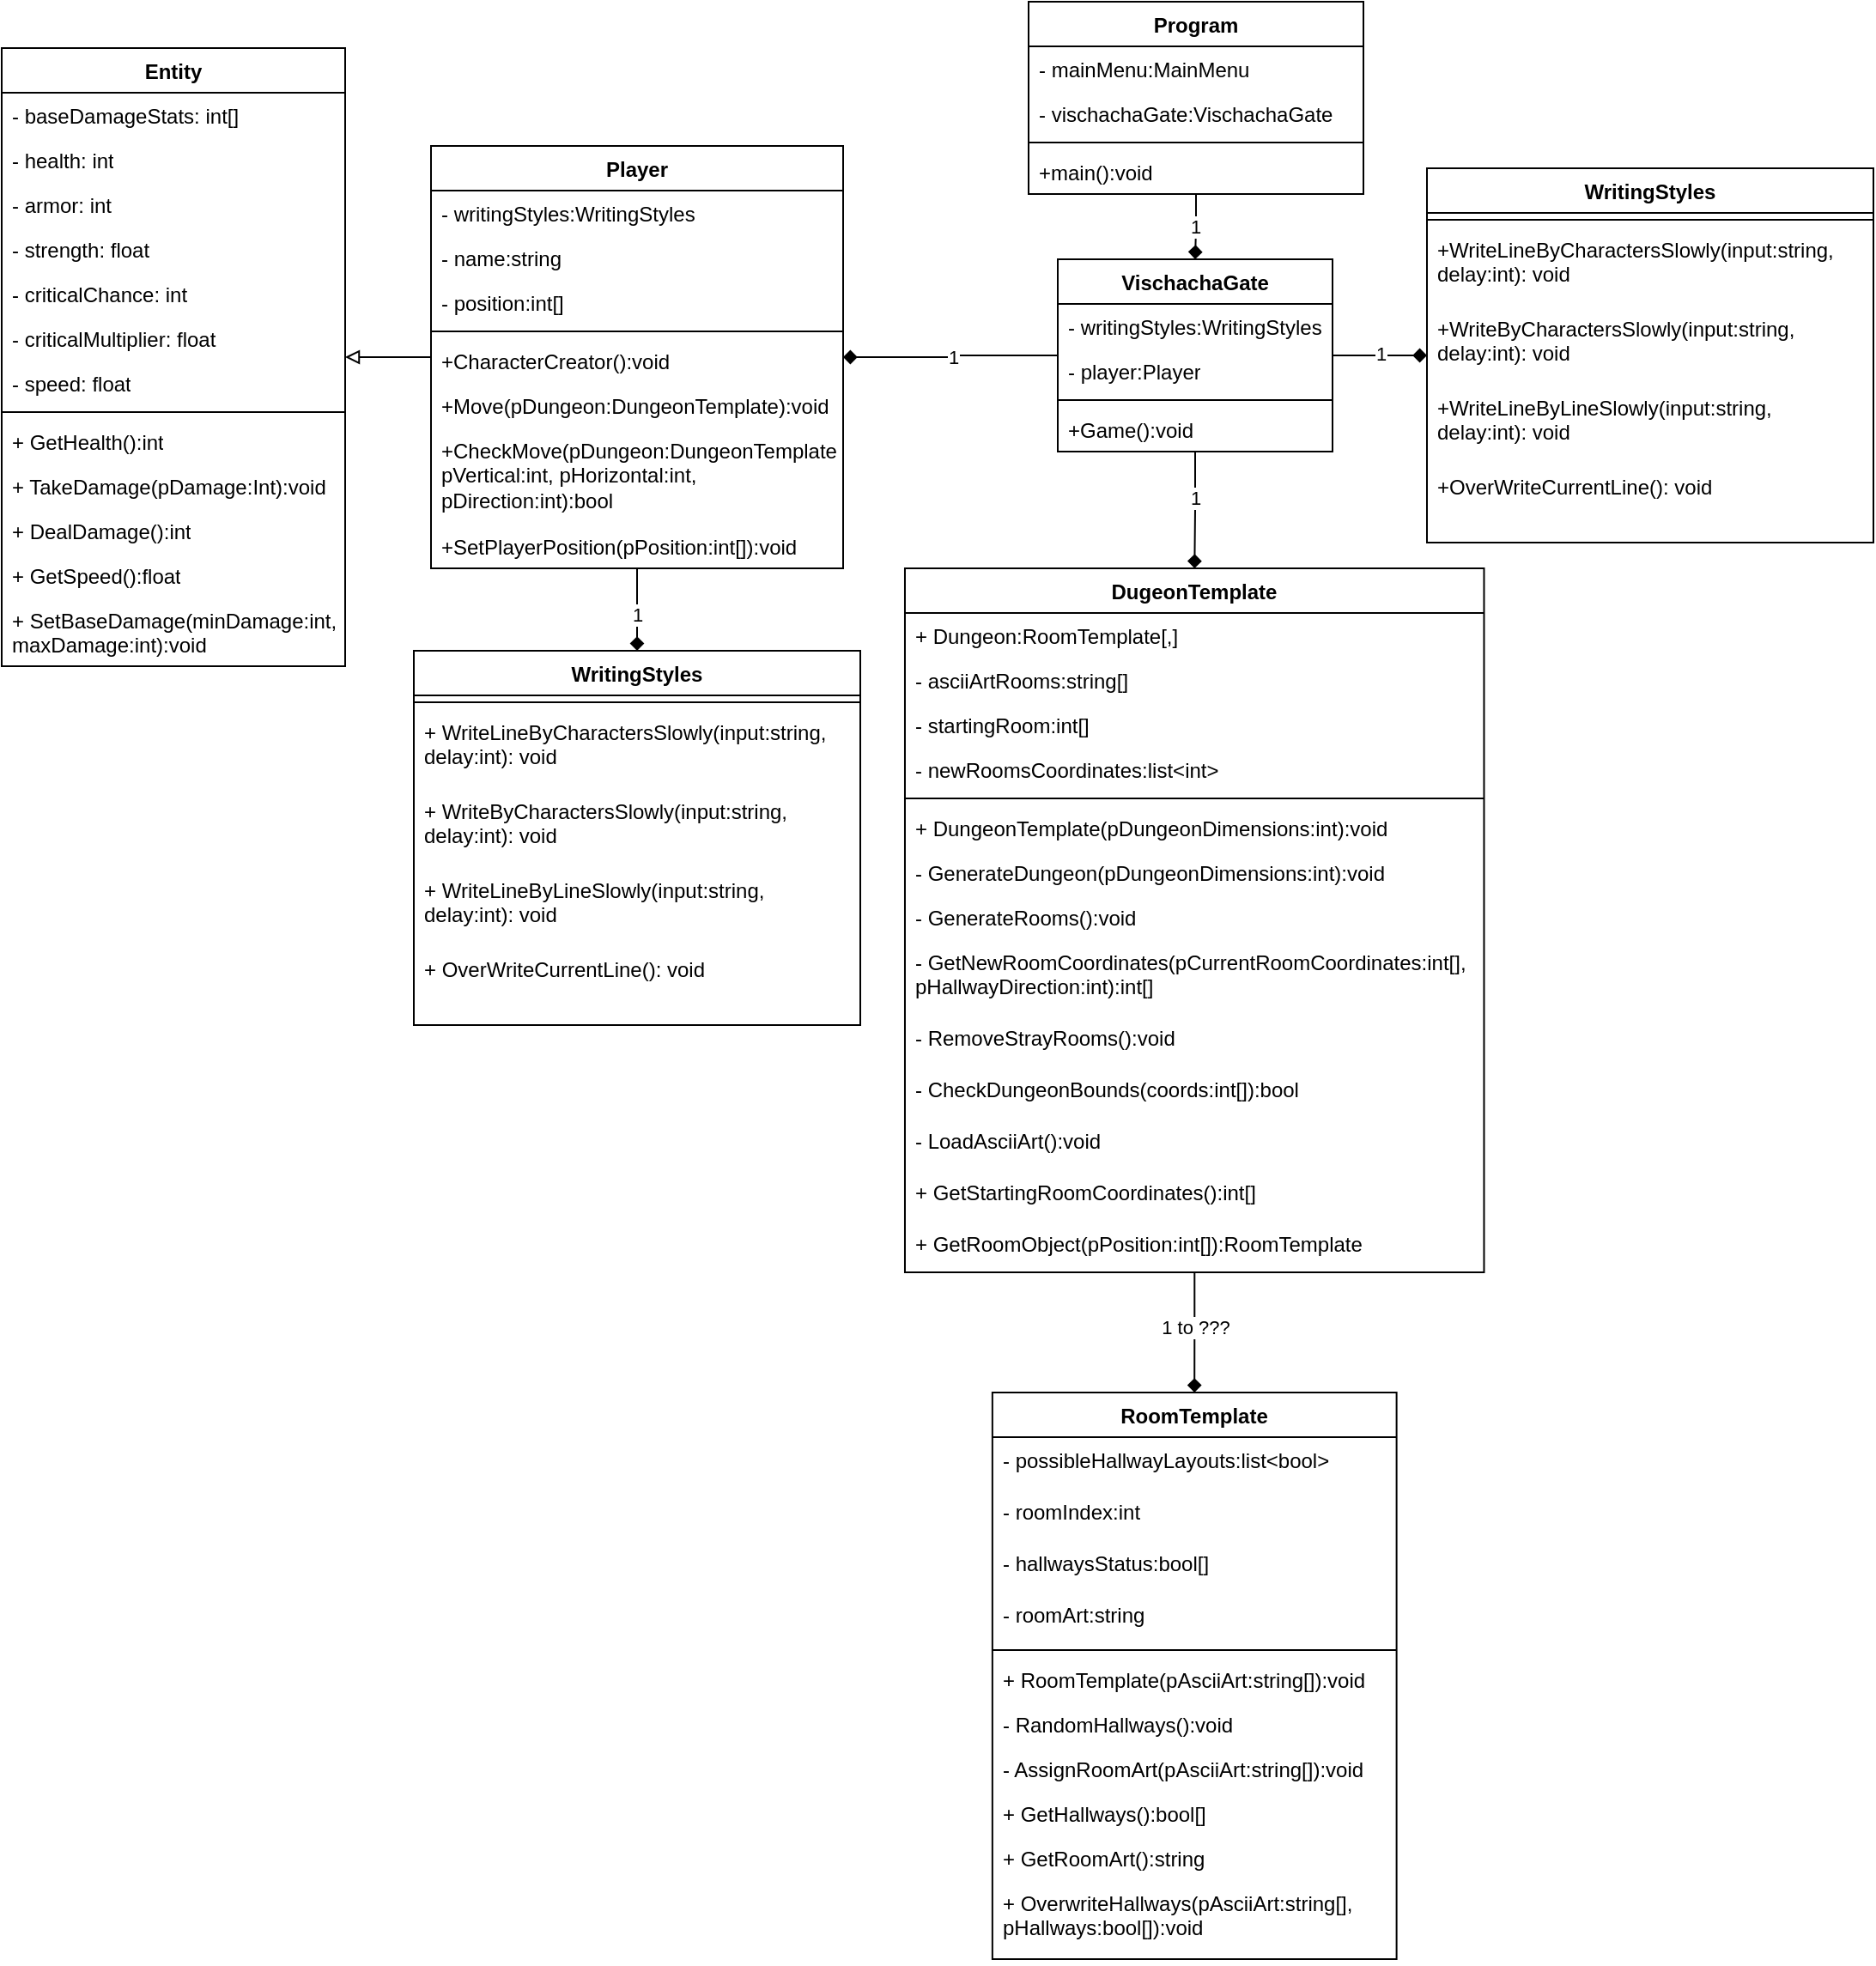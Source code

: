 <mxfile version="22.1.9" type="device">
  <diagram name="Page-1" id="XBhuLVPkiCLqykK0JGEc">
    <mxGraphModel dx="2490" dy="989" grid="1" gridSize="10" guides="1" tooltips="1" connect="1" arrows="1" fold="1" page="1" pageScale="1" pageWidth="850" pageHeight="1100" math="0" shadow="0">
      <root>
        <mxCell id="0" />
        <mxCell id="1" parent="0" />
        <mxCell id="n5b-xTBhh1zAcUzJQxiJ-12" style="edgeStyle=orthogonalEdgeStyle;rounded=0;orthogonalLoop=1;jettySize=auto;html=1;endArrow=diamond;endFill=1;" edge="1" parent="1" source="n5b-xTBhh1zAcUzJQxiJ-1" target="n5b-xTBhh1zAcUzJQxiJ-7">
          <mxGeometry relative="1" as="geometry" />
        </mxCell>
        <mxCell id="n5b-xTBhh1zAcUzJQxiJ-13" value="1" style="edgeLabel;html=1;align=center;verticalAlign=middle;resizable=0;points=[];" vertex="1" connectable="0" parent="n5b-xTBhh1zAcUzJQxiJ-12">
          <mxGeometry x="-0.124" y="-2" relative="1" as="geometry">
            <mxPoint x="1" y="2" as="offset" />
          </mxGeometry>
        </mxCell>
        <mxCell id="n5b-xTBhh1zAcUzJQxiJ-1" value="Program" style="swimlane;fontStyle=1;align=center;verticalAlign=top;childLayout=stackLayout;horizontal=1;startSize=26;horizontalStack=0;resizeParent=1;resizeParentMax=0;resizeLast=0;collapsible=1;marginBottom=0;whiteSpace=wrap;html=1;" vertex="1" parent="1">
          <mxGeometry x="328" y="70" width="195" height="112" as="geometry" />
        </mxCell>
        <mxCell id="n5b-xTBhh1zAcUzJQxiJ-2" value="- mainMenu:MainMenu" style="text;strokeColor=none;fillColor=none;align=left;verticalAlign=top;spacingLeft=4;spacingRight=4;overflow=hidden;rotatable=0;points=[[0,0.5],[1,0.5]];portConstraint=eastwest;whiteSpace=wrap;html=1;" vertex="1" parent="n5b-xTBhh1zAcUzJQxiJ-1">
          <mxGeometry y="26" width="195" height="26" as="geometry" />
        </mxCell>
        <mxCell id="n5b-xTBhh1zAcUzJQxiJ-5" value="- vischachaGate:VischachaGate" style="text;strokeColor=none;fillColor=none;align=left;verticalAlign=top;spacingLeft=4;spacingRight=4;overflow=hidden;rotatable=0;points=[[0,0.5],[1,0.5]];portConstraint=eastwest;whiteSpace=wrap;html=1;" vertex="1" parent="n5b-xTBhh1zAcUzJQxiJ-1">
          <mxGeometry y="52" width="195" height="26" as="geometry" />
        </mxCell>
        <mxCell id="n5b-xTBhh1zAcUzJQxiJ-3" value="" style="line;strokeWidth=1;fillColor=none;align=left;verticalAlign=middle;spacingTop=-1;spacingLeft=3;spacingRight=3;rotatable=0;labelPosition=right;points=[];portConstraint=eastwest;strokeColor=inherit;" vertex="1" parent="n5b-xTBhh1zAcUzJQxiJ-1">
          <mxGeometry y="78" width="195" height="8" as="geometry" />
        </mxCell>
        <mxCell id="n5b-xTBhh1zAcUzJQxiJ-6" value="+main():void" style="text;strokeColor=none;fillColor=none;align=left;verticalAlign=top;spacingLeft=4;spacingRight=4;overflow=hidden;rotatable=0;points=[[0,0.5],[1,0.5]];portConstraint=eastwest;whiteSpace=wrap;html=1;" vertex="1" parent="n5b-xTBhh1zAcUzJQxiJ-1">
          <mxGeometry y="86" width="195" height="26" as="geometry" />
        </mxCell>
        <mxCell id="n5b-xTBhh1zAcUzJQxiJ-21" style="edgeStyle=orthogonalEdgeStyle;rounded=0;orthogonalLoop=1;jettySize=auto;html=1;endArrow=diamond;endFill=1;" edge="1" parent="1" source="n5b-xTBhh1zAcUzJQxiJ-7" target="n5b-xTBhh1zAcUzJQxiJ-14">
          <mxGeometry relative="1" as="geometry" />
        </mxCell>
        <mxCell id="n5b-xTBhh1zAcUzJQxiJ-26" value="1" style="edgeLabel;html=1;align=center;verticalAlign=middle;resizable=0;points=[];" vertex="1" connectable="0" parent="n5b-xTBhh1zAcUzJQxiJ-21">
          <mxGeometry x="-0.009" y="1" relative="1" as="geometry">
            <mxPoint as="offset" />
          </mxGeometry>
        </mxCell>
        <mxCell id="n5b-xTBhh1zAcUzJQxiJ-42" style="edgeStyle=orthogonalEdgeStyle;rounded=0;orthogonalLoop=1;jettySize=auto;html=1;endArrow=diamond;endFill=1;" edge="1" parent="1" source="n5b-xTBhh1zAcUzJQxiJ-7" target="n5b-xTBhh1zAcUzJQxiJ-35">
          <mxGeometry relative="1" as="geometry" />
        </mxCell>
        <mxCell id="n5b-xTBhh1zAcUzJQxiJ-61" value="1" style="edgeLabel;html=1;align=center;verticalAlign=middle;resizable=0;points=[];" vertex="1" connectable="0" parent="n5b-xTBhh1zAcUzJQxiJ-42">
          <mxGeometry x="0.003" y="1" relative="1" as="geometry">
            <mxPoint as="offset" />
          </mxGeometry>
        </mxCell>
        <mxCell id="n5b-xTBhh1zAcUzJQxiJ-52" style="edgeStyle=orthogonalEdgeStyle;rounded=0;orthogonalLoop=1;jettySize=auto;html=1;endArrow=diamond;endFill=1;" edge="1" parent="1" source="n5b-xTBhh1zAcUzJQxiJ-7" target="n5b-xTBhh1zAcUzJQxiJ-46">
          <mxGeometry relative="1" as="geometry" />
        </mxCell>
        <mxCell id="n5b-xTBhh1zAcUzJQxiJ-53" value="1" style="edgeLabel;html=1;align=center;verticalAlign=middle;resizable=0;points=[];" vertex="1" connectable="0" parent="n5b-xTBhh1zAcUzJQxiJ-52">
          <mxGeometry x="-0.23" y="2" relative="1" as="geometry">
            <mxPoint x="-2" as="offset" />
          </mxGeometry>
        </mxCell>
        <mxCell id="n5b-xTBhh1zAcUzJQxiJ-7" value="VischachaGate" style="swimlane;fontStyle=1;align=center;verticalAlign=top;childLayout=stackLayout;horizontal=1;startSize=26;horizontalStack=0;resizeParent=1;resizeParentMax=0;resizeLast=0;collapsible=1;marginBottom=0;whiteSpace=wrap;html=1;" vertex="1" parent="1">
          <mxGeometry x="345" y="220" width="160" height="112" as="geometry" />
        </mxCell>
        <mxCell id="n5b-xTBhh1zAcUzJQxiJ-19" value="- writingStyles:WritingStyles" style="text;strokeColor=none;fillColor=none;align=left;verticalAlign=top;spacingLeft=4;spacingRight=4;overflow=hidden;rotatable=0;points=[[0,0.5],[1,0.5]];portConstraint=eastwest;whiteSpace=wrap;html=1;" vertex="1" parent="n5b-xTBhh1zAcUzJQxiJ-7">
          <mxGeometry y="26" width="160" height="26" as="geometry" />
        </mxCell>
        <mxCell id="n5b-xTBhh1zAcUzJQxiJ-20" value="- player:Player" style="text;strokeColor=none;fillColor=none;align=left;verticalAlign=top;spacingLeft=4;spacingRight=4;overflow=hidden;rotatable=0;points=[[0,0.5],[1,0.5]];portConstraint=eastwest;whiteSpace=wrap;html=1;" vertex="1" parent="n5b-xTBhh1zAcUzJQxiJ-7">
          <mxGeometry y="52" width="160" height="26" as="geometry" />
        </mxCell>
        <mxCell id="n5b-xTBhh1zAcUzJQxiJ-10" value="" style="line;strokeWidth=1;fillColor=none;align=left;verticalAlign=middle;spacingTop=-1;spacingLeft=3;spacingRight=3;rotatable=0;labelPosition=right;points=[];portConstraint=eastwest;strokeColor=inherit;" vertex="1" parent="n5b-xTBhh1zAcUzJQxiJ-7">
          <mxGeometry y="78" width="160" height="8" as="geometry" />
        </mxCell>
        <mxCell id="n5b-xTBhh1zAcUzJQxiJ-11" value="+Game():void" style="text;strokeColor=none;fillColor=none;align=left;verticalAlign=top;spacingLeft=4;spacingRight=4;overflow=hidden;rotatable=0;points=[[0,0.5],[1,0.5]];portConstraint=eastwest;whiteSpace=wrap;html=1;" vertex="1" parent="n5b-xTBhh1zAcUzJQxiJ-7">
          <mxGeometry y="86" width="160" height="26" as="geometry" />
        </mxCell>
        <mxCell id="n5b-xTBhh1zAcUzJQxiJ-14" value="WritingStyles" style="swimlane;fontStyle=1;align=center;verticalAlign=top;childLayout=stackLayout;horizontal=1;startSize=26;horizontalStack=0;resizeParent=1;resizeParentMax=0;resizeLast=0;collapsible=1;marginBottom=0;whiteSpace=wrap;html=1;" vertex="1" parent="1">
          <mxGeometry x="560" y="167" width="260" height="218" as="geometry">
            <mxRectangle x="560" y="167" width="120" height="30" as="alternateBounds" />
          </mxGeometry>
        </mxCell>
        <mxCell id="n5b-xTBhh1zAcUzJQxiJ-17" value="" style="line;strokeWidth=1;fillColor=none;align=left;verticalAlign=middle;spacingTop=-1;spacingLeft=3;spacingRight=3;rotatable=0;labelPosition=right;points=[];portConstraint=eastwest;strokeColor=inherit;" vertex="1" parent="n5b-xTBhh1zAcUzJQxiJ-14">
          <mxGeometry y="26" width="260" height="8" as="geometry" />
        </mxCell>
        <mxCell id="n5b-xTBhh1zAcUzJQxiJ-18" value="+WriteLineByCharactersSlowly(input:string, delay:int): void" style="text;strokeColor=none;fillColor=none;align=left;verticalAlign=top;spacingLeft=4;spacingRight=4;overflow=hidden;rotatable=0;points=[[0,0.5],[1,0.5]];portConstraint=eastwest;whiteSpace=wrap;html=1;" vertex="1" parent="n5b-xTBhh1zAcUzJQxiJ-14">
          <mxGeometry y="34" width="260" height="46" as="geometry" />
        </mxCell>
        <mxCell id="n5b-xTBhh1zAcUzJQxiJ-31" value="+WriteByCharactersSlowly(input:string, delay:int): void" style="text;strokeColor=none;fillColor=none;align=left;verticalAlign=top;spacingLeft=4;spacingRight=4;overflow=hidden;rotatable=0;points=[[0,0.5],[1,0.5]];portConstraint=eastwest;whiteSpace=wrap;html=1;" vertex="1" parent="n5b-xTBhh1zAcUzJQxiJ-14">
          <mxGeometry y="80" width="260" height="46" as="geometry" />
        </mxCell>
        <mxCell id="n5b-xTBhh1zAcUzJQxiJ-32" value="+WriteLineByLineSlowly(input:string, delay:int): void" style="text;strokeColor=none;fillColor=none;align=left;verticalAlign=top;spacingLeft=4;spacingRight=4;overflow=hidden;rotatable=0;points=[[0,0.5],[1,0.5]];portConstraint=eastwest;whiteSpace=wrap;html=1;" vertex="1" parent="n5b-xTBhh1zAcUzJQxiJ-14">
          <mxGeometry y="126" width="260" height="46" as="geometry" />
        </mxCell>
        <mxCell id="n5b-xTBhh1zAcUzJQxiJ-33" value="+OverWriteCurrentLine(): void" style="text;strokeColor=none;fillColor=none;align=left;verticalAlign=top;spacingLeft=4;spacingRight=4;overflow=hidden;rotatable=0;points=[[0,0.5],[1,0.5]];portConstraint=eastwest;whiteSpace=wrap;html=1;" vertex="1" parent="n5b-xTBhh1zAcUzJQxiJ-14">
          <mxGeometry y="172" width="260" height="46" as="geometry" />
        </mxCell>
        <mxCell id="n5b-xTBhh1zAcUzJQxiJ-45" style="edgeStyle=orthogonalEdgeStyle;rounded=0;orthogonalLoop=1;jettySize=auto;html=1;endArrow=block;endFill=0;" edge="1" parent="1" source="n5b-xTBhh1zAcUzJQxiJ-35" target="n5b-xTBhh1zAcUzJQxiJ-43">
          <mxGeometry relative="1" as="geometry" />
        </mxCell>
        <mxCell id="n5b-xTBhh1zAcUzJQxiJ-83" style="edgeStyle=orthogonalEdgeStyle;rounded=0;orthogonalLoop=1;jettySize=auto;html=1;endArrow=diamond;endFill=1;" edge="1" parent="1" source="n5b-xTBhh1zAcUzJQxiJ-35" target="n5b-xTBhh1zAcUzJQxiJ-77">
          <mxGeometry relative="1" as="geometry" />
        </mxCell>
        <mxCell id="n5b-xTBhh1zAcUzJQxiJ-84" value="1" style="edgeLabel;html=1;align=center;verticalAlign=middle;resizable=0;points=[];" vertex="1" connectable="0" parent="n5b-xTBhh1zAcUzJQxiJ-83">
          <mxGeometry x="0.557" relative="1" as="geometry">
            <mxPoint y="-11" as="offset" />
          </mxGeometry>
        </mxCell>
        <mxCell id="n5b-xTBhh1zAcUzJQxiJ-35" value="Player" style="swimlane;fontStyle=1;align=center;verticalAlign=top;childLayout=stackLayout;horizontal=1;startSize=26;horizontalStack=0;resizeParent=1;resizeParentMax=0;resizeLast=0;collapsible=1;marginBottom=0;whiteSpace=wrap;html=1;" vertex="1" parent="1">
          <mxGeometry x="-20" y="154" width="240" height="246" as="geometry" />
        </mxCell>
        <mxCell id="n5b-xTBhh1zAcUzJQxiJ-85" value="- writingStyles:WritingStyles" style="text;strokeColor=none;fillColor=none;align=left;verticalAlign=top;spacingLeft=4;spacingRight=4;overflow=hidden;rotatable=0;points=[[0,0.5],[1,0.5]];portConstraint=eastwest;whiteSpace=wrap;html=1;" vertex="1" parent="n5b-xTBhh1zAcUzJQxiJ-35">
          <mxGeometry y="26" width="240" height="26" as="geometry" />
        </mxCell>
        <mxCell id="n5b-xTBhh1zAcUzJQxiJ-86" value="- name:string" style="text;strokeColor=none;fillColor=none;align=left;verticalAlign=top;spacingLeft=4;spacingRight=4;overflow=hidden;rotatable=0;points=[[0,0.5],[1,0.5]];portConstraint=eastwest;whiteSpace=wrap;html=1;" vertex="1" parent="n5b-xTBhh1zAcUzJQxiJ-35">
          <mxGeometry y="52" width="240" height="26" as="geometry" />
        </mxCell>
        <mxCell id="n5b-xTBhh1zAcUzJQxiJ-87" value="- position:int[]" style="text;strokeColor=none;fillColor=none;align=left;verticalAlign=top;spacingLeft=4;spacingRight=4;overflow=hidden;rotatable=0;points=[[0,0.5],[1,0.5]];portConstraint=eastwest;whiteSpace=wrap;html=1;" vertex="1" parent="n5b-xTBhh1zAcUzJQxiJ-35">
          <mxGeometry y="78" width="240" height="26" as="geometry" />
        </mxCell>
        <mxCell id="n5b-xTBhh1zAcUzJQxiJ-36" value="" style="line;strokeWidth=1;fillColor=none;align=left;verticalAlign=middle;spacingTop=-1;spacingLeft=3;spacingRight=3;rotatable=0;labelPosition=right;points=[];portConstraint=eastwest;strokeColor=inherit;" vertex="1" parent="n5b-xTBhh1zAcUzJQxiJ-35">
          <mxGeometry y="104" width="240" height="8" as="geometry" />
        </mxCell>
        <mxCell id="n5b-xTBhh1zAcUzJQxiJ-89" value="+CharacterCreator():void" style="text;strokeColor=none;fillColor=none;align=left;verticalAlign=top;spacingLeft=4;spacingRight=4;overflow=hidden;rotatable=0;points=[[0,0.5],[1,0.5]];portConstraint=eastwest;whiteSpace=wrap;html=1;" vertex="1" parent="n5b-xTBhh1zAcUzJQxiJ-35">
          <mxGeometry y="112" width="240" height="26" as="geometry" />
        </mxCell>
        <mxCell id="n5b-xTBhh1zAcUzJQxiJ-90" value="+Move(pDungeon:DungeonTemplate):void" style="text;strokeColor=none;fillColor=none;align=left;verticalAlign=top;spacingLeft=4;spacingRight=4;overflow=hidden;rotatable=0;points=[[0,0.5],[1,0.5]];portConstraint=eastwest;whiteSpace=wrap;html=1;" vertex="1" parent="n5b-xTBhh1zAcUzJQxiJ-35">
          <mxGeometry y="138" width="240" height="26" as="geometry" />
        </mxCell>
        <mxCell id="n5b-xTBhh1zAcUzJQxiJ-91" value="+CheckMove(pDungeon:DungeonTemplate, pVertical:int, pHorizontal:int, pDirection:int):bool" style="text;strokeColor=none;fillColor=none;align=left;verticalAlign=top;spacingLeft=4;spacingRight=4;overflow=hidden;rotatable=0;points=[[0,0.5],[1,0.5]];portConstraint=eastwest;whiteSpace=wrap;html=1;" vertex="1" parent="n5b-xTBhh1zAcUzJQxiJ-35">
          <mxGeometry y="164" width="240" height="56" as="geometry" />
        </mxCell>
        <mxCell id="n5b-xTBhh1zAcUzJQxiJ-92" value="+SetPlayerPosition(pPosition:int[]):void" style="text;strokeColor=none;fillColor=none;align=left;verticalAlign=top;spacingLeft=4;spacingRight=4;overflow=hidden;rotatable=0;points=[[0,0.5],[1,0.5]];portConstraint=eastwest;whiteSpace=wrap;html=1;" vertex="1" parent="n5b-xTBhh1zAcUzJQxiJ-35">
          <mxGeometry y="220" width="240" height="26" as="geometry" />
        </mxCell>
        <mxCell id="n5b-xTBhh1zAcUzJQxiJ-43" value="Entity" style="swimlane;fontStyle=1;align=center;verticalAlign=top;childLayout=stackLayout;horizontal=1;startSize=26;horizontalStack=0;resizeParent=1;resizeParentMax=0;resizeLast=0;collapsible=1;marginBottom=0;whiteSpace=wrap;html=1;" vertex="1" parent="1">
          <mxGeometry x="-270" y="97" width="200" height="360" as="geometry" />
        </mxCell>
        <mxCell id="n5b-xTBhh1zAcUzJQxiJ-54" value="- baseDamageStats: int[]" style="text;strokeColor=none;fillColor=none;align=left;verticalAlign=top;spacingLeft=4;spacingRight=4;overflow=hidden;rotatable=0;points=[[0,0.5],[1,0.5]];portConstraint=eastwest;whiteSpace=wrap;html=1;" vertex="1" parent="n5b-xTBhh1zAcUzJQxiJ-43">
          <mxGeometry y="26" width="200" height="26" as="geometry" />
        </mxCell>
        <mxCell id="n5b-xTBhh1zAcUzJQxiJ-55" value="- health: int" style="text;strokeColor=none;fillColor=none;align=left;verticalAlign=top;spacingLeft=4;spacingRight=4;overflow=hidden;rotatable=0;points=[[0,0.5],[1,0.5]];portConstraint=eastwest;whiteSpace=wrap;html=1;" vertex="1" parent="n5b-xTBhh1zAcUzJQxiJ-43">
          <mxGeometry y="52" width="200" height="26" as="geometry" />
        </mxCell>
        <mxCell id="n5b-xTBhh1zAcUzJQxiJ-56" value="- armor: int" style="text;strokeColor=none;fillColor=none;align=left;verticalAlign=top;spacingLeft=4;spacingRight=4;overflow=hidden;rotatable=0;points=[[0,0.5],[1,0.5]];portConstraint=eastwest;whiteSpace=wrap;html=1;" vertex="1" parent="n5b-xTBhh1zAcUzJQxiJ-43">
          <mxGeometry y="78" width="200" height="26" as="geometry" />
        </mxCell>
        <mxCell id="n5b-xTBhh1zAcUzJQxiJ-57" value="- strength: float" style="text;strokeColor=none;fillColor=none;align=left;verticalAlign=top;spacingLeft=4;spacingRight=4;overflow=hidden;rotatable=0;points=[[0,0.5],[1,0.5]];portConstraint=eastwest;whiteSpace=wrap;html=1;" vertex="1" parent="n5b-xTBhh1zAcUzJQxiJ-43">
          <mxGeometry y="104" width="200" height="26" as="geometry" />
        </mxCell>
        <mxCell id="n5b-xTBhh1zAcUzJQxiJ-59" value="- criticalChance: int" style="text;strokeColor=none;fillColor=none;align=left;verticalAlign=top;spacingLeft=4;spacingRight=4;overflow=hidden;rotatable=0;points=[[0,0.5],[1,0.5]];portConstraint=eastwest;whiteSpace=wrap;html=1;" vertex="1" parent="n5b-xTBhh1zAcUzJQxiJ-43">
          <mxGeometry y="130" width="200" height="26" as="geometry" />
        </mxCell>
        <mxCell id="n5b-xTBhh1zAcUzJQxiJ-58" value="- criticalMultiplier: float" style="text;strokeColor=none;fillColor=none;align=left;verticalAlign=top;spacingLeft=4;spacingRight=4;overflow=hidden;rotatable=0;points=[[0,0.5],[1,0.5]];portConstraint=eastwest;whiteSpace=wrap;html=1;" vertex="1" parent="n5b-xTBhh1zAcUzJQxiJ-43">
          <mxGeometry y="156" width="200" height="26" as="geometry" />
        </mxCell>
        <mxCell id="n5b-xTBhh1zAcUzJQxiJ-60" value="- speed: float" style="text;strokeColor=none;fillColor=none;align=left;verticalAlign=top;spacingLeft=4;spacingRight=4;overflow=hidden;rotatable=0;points=[[0,0.5],[1,0.5]];portConstraint=eastwest;whiteSpace=wrap;html=1;" vertex="1" parent="n5b-xTBhh1zAcUzJQxiJ-43">
          <mxGeometry y="182" width="200" height="26" as="geometry" />
        </mxCell>
        <mxCell id="n5b-xTBhh1zAcUzJQxiJ-44" value="" style="line;strokeWidth=1;fillColor=none;align=left;verticalAlign=middle;spacingTop=-1;spacingLeft=3;spacingRight=3;rotatable=0;labelPosition=right;points=[];portConstraint=eastwest;strokeColor=inherit;" vertex="1" parent="n5b-xTBhh1zAcUzJQxiJ-43">
          <mxGeometry y="208" width="200" height="8" as="geometry" />
        </mxCell>
        <mxCell id="n5b-xTBhh1zAcUzJQxiJ-62" value="+ GetHealth():int" style="text;strokeColor=none;fillColor=none;align=left;verticalAlign=top;spacingLeft=4;spacingRight=4;overflow=hidden;rotatable=0;points=[[0,0.5],[1,0.5]];portConstraint=eastwest;whiteSpace=wrap;html=1;" vertex="1" parent="n5b-xTBhh1zAcUzJQxiJ-43">
          <mxGeometry y="216" width="200" height="26" as="geometry" />
        </mxCell>
        <mxCell id="n5b-xTBhh1zAcUzJQxiJ-73" value="+ TakeDamage(pDamage:Int):void" style="text;strokeColor=none;fillColor=none;align=left;verticalAlign=top;spacingLeft=4;spacingRight=4;overflow=hidden;rotatable=0;points=[[0,0.5],[1,0.5]];portConstraint=eastwest;whiteSpace=wrap;html=1;" vertex="1" parent="n5b-xTBhh1zAcUzJQxiJ-43">
          <mxGeometry y="242" width="200" height="26" as="geometry" />
        </mxCell>
        <mxCell id="n5b-xTBhh1zAcUzJQxiJ-74" value="+ DealDamage():int" style="text;strokeColor=none;fillColor=none;align=left;verticalAlign=top;spacingLeft=4;spacingRight=4;overflow=hidden;rotatable=0;points=[[0,0.5],[1,0.5]];portConstraint=eastwest;whiteSpace=wrap;html=1;" vertex="1" parent="n5b-xTBhh1zAcUzJQxiJ-43">
          <mxGeometry y="268" width="200" height="26" as="geometry" />
        </mxCell>
        <mxCell id="n5b-xTBhh1zAcUzJQxiJ-75" value="+ GetSpeed():float" style="text;strokeColor=none;fillColor=none;align=left;verticalAlign=top;spacingLeft=4;spacingRight=4;overflow=hidden;rotatable=0;points=[[0,0.5],[1,0.5]];portConstraint=eastwest;whiteSpace=wrap;html=1;" vertex="1" parent="n5b-xTBhh1zAcUzJQxiJ-43">
          <mxGeometry y="294" width="200" height="26" as="geometry" />
        </mxCell>
        <mxCell id="n5b-xTBhh1zAcUzJQxiJ-76" value="+ SetBaseDamage(minDamage:int, maxDamage:int):void" style="text;strokeColor=none;fillColor=none;align=left;verticalAlign=top;spacingLeft=4;spacingRight=4;overflow=hidden;rotatable=0;points=[[0,0.5],[1,0.5]];portConstraint=eastwest;whiteSpace=wrap;html=1;" vertex="1" parent="n5b-xTBhh1zAcUzJQxiJ-43">
          <mxGeometry y="320" width="200" height="40" as="geometry" />
        </mxCell>
        <mxCell id="n5b-xTBhh1zAcUzJQxiJ-50" style="edgeStyle=orthogonalEdgeStyle;rounded=0;orthogonalLoop=1;jettySize=auto;html=1;endArrow=diamond;endFill=1;" edge="1" parent="1" source="n5b-xTBhh1zAcUzJQxiJ-46" target="n5b-xTBhh1zAcUzJQxiJ-48">
          <mxGeometry relative="1" as="geometry" />
        </mxCell>
        <mxCell id="n5b-xTBhh1zAcUzJQxiJ-51" value="1 to ???" style="edgeLabel;html=1;align=center;verticalAlign=middle;resizable=0;points=[];" vertex="1" connectable="0" parent="n5b-xTBhh1zAcUzJQxiJ-50">
          <mxGeometry x="-0.153" y="1" relative="1" as="geometry">
            <mxPoint x="-1" y="2" as="offset" />
          </mxGeometry>
        </mxCell>
        <mxCell id="n5b-xTBhh1zAcUzJQxiJ-46" value="DugeonTemplate" style="swimlane;fontStyle=1;align=center;verticalAlign=top;childLayout=stackLayout;horizontal=1;startSize=26;horizontalStack=0;resizeParent=1;resizeParentMax=0;resizeLast=0;collapsible=1;marginBottom=0;whiteSpace=wrap;html=1;" vertex="1" parent="1">
          <mxGeometry x="255.99" y="400" width="337.25" height="410" as="geometry" />
        </mxCell>
        <mxCell id="n5b-xTBhh1zAcUzJQxiJ-93" value="+ Dungeon:RoomTemplate[,]" style="text;strokeColor=none;fillColor=none;align=left;verticalAlign=top;spacingLeft=4;spacingRight=4;overflow=hidden;rotatable=0;points=[[0,0.5],[1,0.5]];portConstraint=eastwest;whiteSpace=wrap;html=1;" vertex="1" parent="n5b-xTBhh1zAcUzJQxiJ-46">
          <mxGeometry y="26" width="337.25" height="26" as="geometry" />
        </mxCell>
        <mxCell id="n5b-xTBhh1zAcUzJQxiJ-94" value="- asciiArtRooms:string[]" style="text;strokeColor=none;fillColor=none;align=left;verticalAlign=top;spacingLeft=4;spacingRight=4;overflow=hidden;rotatable=0;points=[[0,0.5],[1,0.5]];portConstraint=eastwest;whiteSpace=wrap;html=1;" vertex="1" parent="n5b-xTBhh1zAcUzJQxiJ-46">
          <mxGeometry y="52" width="337.25" height="26" as="geometry" />
        </mxCell>
        <mxCell id="n5b-xTBhh1zAcUzJQxiJ-95" value="- startingRoom:int[]" style="text;strokeColor=none;fillColor=none;align=left;verticalAlign=top;spacingLeft=4;spacingRight=4;overflow=hidden;rotatable=0;points=[[0,0.5],[1,0.5]];portConstraint=eastwest;whiteSpace=wrap;html=1;" vertex="1" parent="n5b-xTBhh1zAcUzJQxiJ-46">
          <mxGeometry y="78" width="337.25" height="26" as="geometry" />
        </mxCell>
        <mxCell id="n5b-xTBhh1zAcUzJQxiJ-96" value="- newRoomsCoordinates:list&amp;lt;int&amp;gt;" style="text;strokeColor=none;fillColor=none;align=left;verticalAlign=top;spacingLeft=4;spacingRight=4;overflow=hidden;rotatable=0;points=[[0,0.5],[1,0.5]];portConstraint=eastwest;whiteSpace=wrap;html=1;" vertex="1" parent="n5b-xTBhh1zAcUzJQxiJ-46">
          <mxGeometry y="104" width="337.25" height="26" as="geometry" />
        </mxCell>
        <mxCell id="n5b-xTBhh1zAcUzJQxiJ-47" value="" style="line;strokeWidth=1;fillColor=none;align=left;verticalAlign=middle;spacingTop=-1;spacingLeft=3;spacingRight=3;rotatable=0;labelPosition=right;points=[];portConstraint=eastwest;strokeColor=inherit;" vertex="1" parent="n5b-xTBhh1zAcUzJQxiJ-46">
          <mxGeometry y="130" width="337.25" height="8" as="geometry" />
        </mxCell>
        <mxCell id="n5b-xTBhh1zAcUzJQxiJ-97" value="+ DungeonTemplate(pDungeonDimensions:int):void" style="text;strokeColor=none;fillColor=none;align=left;verticalAlign=top;spacingLeft=4;spacingRight=4;overflow=hidden;rotatable=0;points=[[0,0.5],[1,0.5]];portConstraint=eastwest;whiteSpace=wrap;html=1;" vertex="1" parent="n5b-xTBhh1zAcUzJQxiJ-46">
          <mxGeometry y="138" width="337.25" height="26" as="geometry" />
        </mxCell>
        <mxCell id="n5b-xTBhh1zAcUzJQxiJ-98" value="- GenerateDungeon(pDungeonDimensions:int):void" style="text;strokeColor=none;fillColor=none;align=left;verticalAlign=top;spacingLeft=4;spacingRight=4;overflow=hidden;rotatable=0;points=[[0,0.5],[1,0.5]];portConstraint=eastwest;whiteSpace=wrap;html=1;" vertex="1" parent="n5b-xTBhh1zAcUzJQxiJ-46">
          <mxGeometry y="164" width="337.25" height="26" as="geometry" />
        </mxCell>
        <mxCell id="n5b-xTBhh1zAcUzJQxiJ-99" value="- GenerateRooms():void" style="text;strokeColor=none;fillColor=none;align=left;verticalAlign=top;spacingLeft=4;spacingRight=4;overflow=hidden;rotatable=0;points=[[0,0.5],[1,0.5]];portConstraint=eastwest;whiteSpace=wrap;html=1;" vertex="1" parent="n5b-xTBhh1zAcUzJQxiJ-46">
          <mxGeometry y="190" width="337.25" height="26" as="geometry" />
        </mxCell>
        <mxCell id="n5b-xTBhh1zAcUzJQxiJ-100" value="- GetNewRoomCoordinates(pCurrentRoomCoordinates:int[], pHallwayDirection:int):int[]" style="text;strokeColor=none;fillColor=none;align=left;verticalAlign=top;spacingLeft=4;spacingRight=4;overflow=hidden;rotatable=0;points=[[0,0.5],[1,0.5]];portConstraint=eastwest;whiteSpace=wrap;html=1;" vertex="1" parent="n5b-xTBhh1zAcUzJQxiJ-46">
          <mxGeometry y="216" width="337.25" height="44" as="geometry" />
        </mxCell>
        <mxCell id="n5b-xTBhh1zAcUzJQxiJ-101" value="- RemoveStrayRooms():void" style="text;strokeColor=none;fillColor=none;align=left;verticalAlign=top;spacingLeft=4;spacingRight=4;overflow=hidden;rotatable=0;points=[[0,0.5],[1,0.5]];portConstraint=eastwest;whiteSpace=wrap;html=1;" vertex="1" parent="n5b-xTBhh1zAcUzJQxiJ-46">
          <mxGeometry y="260" width="337.25" height="30" as="geometry" />
        </mxCell>
        <mxCell id="n5b-xTBhh1zAcUzJQxiJ-102" value="- CheckDungeonBounds(coords:int[]):bool" style="text;strokeColor=none;fillColor=none;align=left;verticalAlign=top;spacingLeft=4;spacingRight=4;overflow=hidden;rotatable=0;points=[[0,0.5],[1,0.5]];portConstraint=eastwest;whiteSpace=wrap;html=1;" vertex="1" parent="n5b-xTBhh1zAcUzJQxiJ-46">
          <mxGeometry y="290" width="337.25" height="30" as="geometry" />
        </mxCell>
        <mxCell id="n5b-xTBhh1zAcUzJQxiJ-103" value="- LoadAsciiArt():void" style="text;strokeColor=none;fillColor=none;align=left;verticalAlign=top;spacingLeft=4;spacingRight=4;overflow=hidden;rotatable=0;points=[[0,0.5],[1,0.5]];portConstraint=eastwest;whiteSpace=wrap;html=1;" vertex="1" parent="n5b-xTBhh1zAcUzJQxiJ-46">
          <mxGeometry y="320" width="337.25" height="30" as="geometry" />
        </mxCell>
        <mxCell id="n5b-xTBhh1zAcUzJQxiJ-104" value="+ GetStartingRoomCoordinates():int[]" style="text;strokeColor=none;fillColor=none;align=left;verticalAlign=top;spacingLeft=4;spacingRight=4;overflow=hidden;rotatable=0;points=[[0,0.5],[1,0.5]];portConstraint=eastwest;whiteSpace=wrap;html=1;" vertex="1" parent="n5b-xTBhh1zAcUzJQxiJ-46">
          <mxGeometry y="350" width="337.25" height="30" as="geometry" />
        </mxCell>
        <mxCell id="n5b-xTBhh1zAcUzJQxiJ-105" value="+ GetRoomObject(pPosition:int[]):RoomTemplate" style="text;strokeColor=none;fillColor=none;align=left;verticalAlign=top;spacingLeft=4;spacingRight=4;overflow=hidden;rotatable=0;points=[[0,0.5],[1,0.5]];portConstraint=eastwest;whiteSpace=wrap;html=1;" vertex="1" parent="n5b-xTBhh1zAcUzJQxiJ-46">
          <mxGeometry y="380" width="337.25" height="30" as="geometry" />
        </mxCell>
        <mxCell id="n5b-xTBhh1zAcUzJQxiJ-48" value="RoomTemplate" style="swimlane;fontStyle=1;align=center;verticalAlign=top;childLayout=stackLayout;horizontal=1;startSize=26;horizontalStack=0;resizeParent=1;resizeParentMax=0;resizeLast=0;collapsible=1;marginBottom=0;whiteSpace=wrap;html=1;" vertex="1" parent="1">
          <mxGeometry x="306.93" y="880" width="235.38" height="330" as="geometry" />
        </mxCell>
        <mxCell id="n5b-xTBhh1zAcUzJQxiJ-106" value="- possibleHallwayLayouts:list&amp;lt;bool&amp;gt;" style="text;strokeColor=none;fillColor=none;align=left;verticalAlign=top;spacingLeft=4;spacingRight=4;overflow=hidden;rotatable=0;points=[[0,0.5],[1,0.5]];portConstraint=eastwest;whiteSpace=wrap;html=1;" vertex="1" parent="n5b-xTBhh1zAcUzJQxiJ-48">
          <mxGeometry y="26" width="235.38" height="30" as="geometry" />
        </mxCell>
        <mxCell id="n5b-xTBhh1zAcUzJQxiJ-107" value="- roomIndex:int" style="text;strokeColor=none;fillColor=none;align=left;verticalAlign=top;spacingLeft=4;spacingRight=4;overflow=hidden;rotatable=0;points=[[0,0.5],[1,0.5]];portConstraint=eastwest;whiteSpace=wrap;html=1;" vertex="1" parent="n5b-xTBhh1zAcUzJQxiJ-48">
          <mxGeometry y="56" width="235.38" height="30" as="geometry" />
        </mxCell>
        <mxCell id="n5b-xTBhh1zAcUzJQxiJ-109" value="- hallwaysStatus:bool[]" style="text;strokeColor=none;fillColor=none;align=left;verticalAlign=top;spacingLeft=4;spacingRight=4;overflow=hidden;rotatable=0;points=[[0,0.5],[1,0.5]];portConstraint=eastwest;whiteSpace=wrap;html=1;" vertex="1" parent="n5b-xTBhh1zAcUzJQxiJ-48">
          <mxGeometry y="86" width="235.38" height="30" as="geometry" />
        </mxCell>
        <mxCell id="n5b-xTBhh1zAcUzJQxiJ-108" value="- roomArt:string" style="text;strokeColor=none;fillColor=none;align=left;verticalAlign=top;spacingLeft=4;spacingRight=4;overflow=hidden;rotatable=0;points=[[0,0.5],[1,0.5]];portConstraint=eastwest;whiteSpace=wrap;html=1;" vertex="1" parent="n5b-xTBhh1zAcUzJQxiJ-48">
          <mxGeometry y="116" width="235.38" height="30" as="geometry" />
        </mxCell>
        <mxCell id="n5b-xTBhh1zAcUzJQxiJ-49" value="" style="line;strokeWidth=1;fillColor=none;align=left;verticalAlign=middle;spacingTop=-1;spacingLeft=3;spacingRight=3;rotatable=0;labelPosition=right;points=[];portConstraint=eastwest;strokeColor=inherit;" vertex="1" parent="n5b-xTBhh1zAcUzJQxiJ-48">
          <mxGeometry y="146" width="235.38" height="8" as="geometry" />
        </mxCell>
        <mxCell id="n5b-xTBhh1zAcUzJQxiJ-110" value="+ RoomTemplate(pAsciiArt:string[]):void" style="text;strokeColor=none;fillColor=none;align=left;verticalAlign=top;spacingLeft=4;spacingRight=4;overflow=hidden;rotatable=0;points=[[0,0.5],[1,0.5]];portConstraint=eastwest;whiteSpace=wrap;html=1;" vertex="1" parent="n5b-xTBhh1zAcUzJQxiJ-48">
          <mxGeometry y="154" width="235.38" height="26" as="geometry" />
        </mxCell>
        <mxCell id="n5b-xTBhh1zAcUzJQxiJ-111" value="- RandomHallways():void" style="text;strokeColor=none;fillColor=none;align=left;verticalAlign=top;spacingLeft=4;spacingRight=4;overflow=hidden;rotatable=0;points=[[0,0.5],[1,0.5]];portConstraint=eastwest;whiteSpace=wrap;html=1;" vertex="1" parent="n5b-xTBhh1zAcUzJQxiJ-48">
          <mxGeometry y="180" width="235.38" height="26" as="geometry" />
        </mxCell>
        <mxCell id="n5b-xTBhh1zAcUzJQxiJ-112" value="- AssignRoomArt(pAsciiArt:string[]):void" style="text;strokeColor=none;fillColor=none;align=left;verticalAlign=top;spacingLeft=4;spacingRight=4;overflow=hidden;rotatable=0;points=[[0,0.5],[1,0.5]];portConstraint=eastwest;whiteSpace=wrap;html=1;" vertex="1" parent="n5b-xTBhh1zAcUzJQxiJ-48">
          <mxGeometry y="206" width="235.38" height="26" as="geometry" />
        </mxCell>
        <mxCell id="n5b-xTBhh1zAcUzJQxiJ-113" value="+ GetHallways():bool[]" style="text;strokeColor=none;fillColor=none;align=left;verticalAlign=top;spacingLeft=4;spacingRight=4;overflow=hidden;rotatable=0;points=[[0,0.5],[1,0.5]];portConstraint=eastwest;whiteSpace=wrap;html=1;" vertex="1" parent="n5b-xTBhh1zAcUzJQxiJ-48">
          <mxGeometry y="232" width="235.38" height="26" as="geometry" />
        </mxCell>
        <mxCell id="n5b-xTBhh1zAcUzJQxiJ-114" value="+ GetRoomArt():string" style="text;strokeColor=none;fillColor=none;align=left;verticalAlign=top;spacingLeft=4;spacingRight=4;overflow=hidden;rotatable=0;points=[[0,0.5],[1,0.5]];portConstraint=eastwest;whiteSpace=wrap;html=1;" vertex="1" parent="n5b-xTBhh1zAcUzJQxiJ-48">
          <mxGeometry y="258" width="235.38" height="26" as="geometry" />
        </mxCell>
        <mxCell id="n5b-xTBhh1zAcUzJQxiJ-115" value="+ OverwriteHallways(pAsciiArt:string[], pHallways:bool[]):void" style="text;strokeColor=none;fillColor=none;align=left;verticalAlign=top;spacingLeft=4;spacingRight=4;overflow=hidden;rotatable=0;points=[[0,0.5],[1,0.5]];portConstraint=eastwest;whiteSpace=wrap;html=1;" vertex="1" parent="n5b-xTBhh1zAcUzJQxiJ-48">
          <mxGeometry y="284" width="235.38" height="46" as="geometry" />
        </mxCell>
        <mxCell id="n5b-xTBhh1zAcUzJQxiJ-77" value="WritingStyles" style="swimlane;fontStyle=1;align=center;verticalAlign=top;childLayout=stackLayout;horizontal=1;startSize=26;horizontalStack=0;resizeParent=1;resizeParentMax=0;resizeLast=0;collapsible=1;marginBottom=0;whiteSpace=wrap;html=1;" vertex="1" parent="1">
          <mxGeometry x="-30" y="448" width="260" height="218" as="geometry">
            <mxRectangle x="560" y="167" width="120" height="30" as="alternateBounds" />
          </mxGeometry>
        </mxCell>
        <mxCell id="n5b-xTBhh1zAcUzJQxiJ-78" value="" style="line;strokeWidth=1;fillColor=none;align=left;verticalAlign=middle;spacingTop=-1;spacingLeft=3;spacingRight=3;rotatable=0;labelPosition=right;points=[];portConstraint=eastwest;strokeColor=inherit;" vertex="1" parent="n5b-xTBhh1zAcUzJQxiJ-77">
          <mxGeometry y="26" width="260" height="8" as="geometry" />
        </mxCell>
        <mxCell id="n5b-xTBhh1zAcUzJQxiJ-79" value="+ WriteLineByCharactersSlowly(input:string, delay:int): void" style="text;strokeColor=none;fillColor=none;align=left;verticalAlign=top;spacingLeft=4;spacingRight=4;overflow=hidden;rotatable=0;points=[[0,0.5],[1,0.5]];portConstraint=eastwest;whiteSpace=wrap;html=1;" vertex="1" parent="n5b-xTBhh1zAcUzJQxiJ-77">
          <mxGeometry y="34" width="260" height="46" as="geometry" />
        </mxCell>
        <mxCell id="n5b-xTBhh1zAcUzJQxiJ-80" value="+ WriteByCharactersSlowly(input:string, delay:int): void" style="text;strokeColor=none;fillColor=none;align=left;verticalAlign=top;spacingLeft=4;spacingRight=4;overflow=hidden;rotatable=0;points=[[0,0.5],[1,0.5]];portConstraint=eastwest;whiteSpace=wrap;html=1;" vertex="1" parent="n5b-xTBhh1zAcUzJQxiJ-77">
          <mxGeometry y="80" width="260" height="46" as="geometry" />
        </mxCell>
        <mxCell id="n5b-xTBhh1zAcUzJQxiJ-81" value="+ WriteLineByLineSlowly(input:string, delay:int): void" style="text;strokeColor=none;fillColor=none;align=left;verticalAlign=top;spacingLeft=4;spacingRight=4;overflow=hidden;rotatable=0;points=[[0,0.5],[1,0.5]];portConstraint=eastwest;whiteSpace=wrap;html=1;" vertex="1" parent="n5b-xTBhh1zAcUzJQxiJ-77">
          <mxGeometry y="126" width="260" height="46" as="geometry" />
        </mxCell>
        <mxCell id="n5b-xTBhh1zAcUzJQxiJ-82" value="+ OverWriteCurrentLine(): void" style="text;strokeColor=none;fillColor=none;align=left;verticalAlign=top;spacingLeft=4;spacingRight=4;overflow=hidden;rotatable=0;points=[[0,0.5],[1,0.5]];portConstraint=eastwest;whiteSpace=wrap;html=1;" vertex="1" parent="n5b-xTBhh1zAcUzJQxiJ-77">
          <mxGeometry y="172" width="260" height="46" as="geometry" />
        </mxCell>
      </root>
    </mxGraphModel>
  </diagram>
</mxfile>
